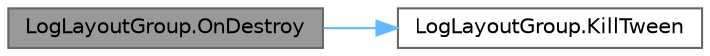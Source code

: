 digraph "LogLayoutGroup.OnDestroy"
{
 // LATEX_PDF_SIZE
  bgcolor="transparent";
  edge [fontname=Helvetica,fontsize=10,labelfontname=Helvetica,labelfontsize=10];
  node [fontname=Helvetica,fontsize=10,shape=box,height=0.2,width=0.4];
  rankdir="LR";
  Node1 [id="Node000001",label="LogLayoutGroup.OnDestroy",height=0.2,width=0.4,color="gray40", fillcolor="grey60", style="filled", fontcolor="black",tooltip=" "];
  Node1 -> Node2 [id="edge1_Node000001_Node000002",color="steelblue1",style="solid",tooltip=" "];
  Node2 [id="Node000002",label="LogLayoutGroup.KillTween",height=0.2,width=0.4,color="grey40", fillcolor="white", style="filled",URL="$class_log_layout_group.html#a8f30c1454416e00c2a6a156f47b1a478",tooltip=" "];
}
